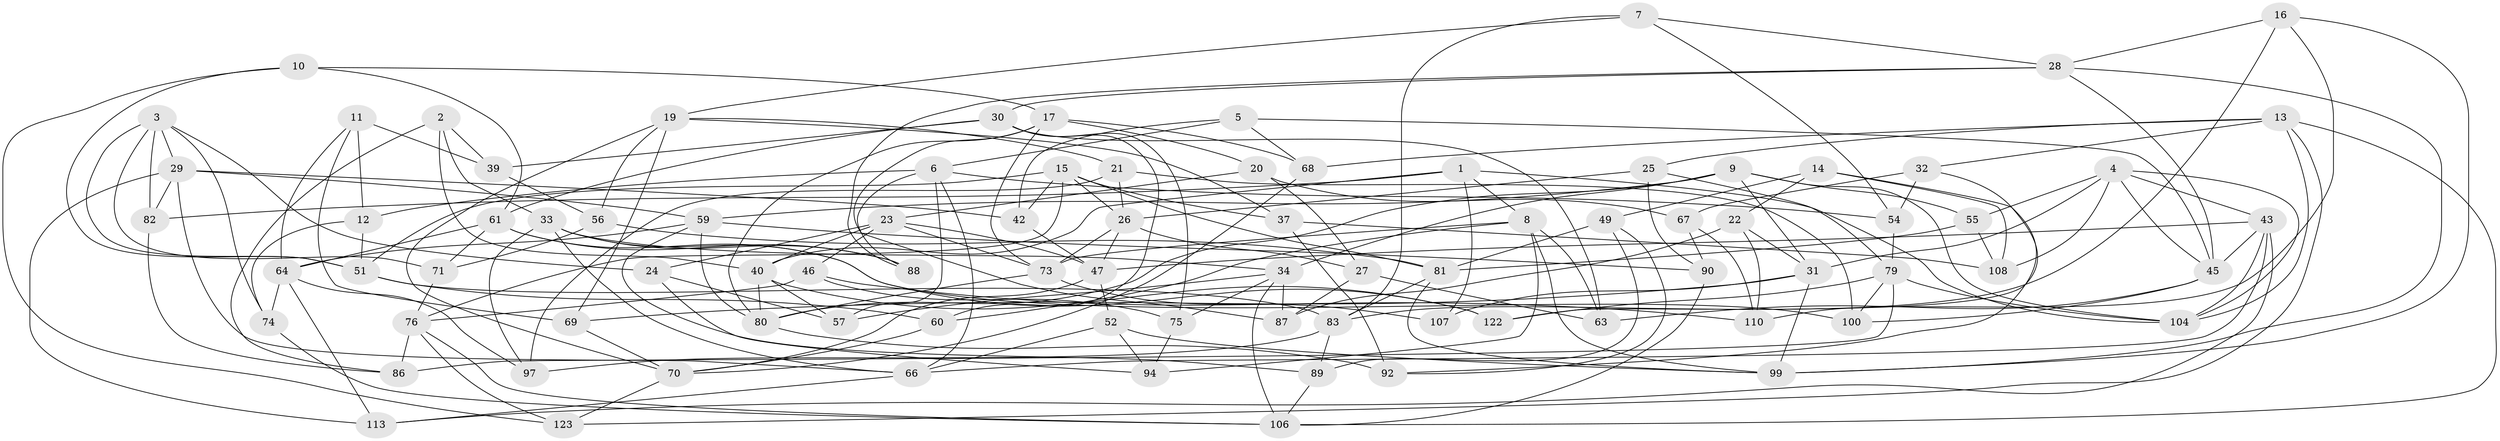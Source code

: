 // Generated by graph-tools (version 1.1) at 2025/24/03/03/25 07:24:30]
// undirected, 86 vertices, 208 edges
graph export_dot {
graph [start="1"]
  node [color=gray90,style=filled];
  1 [super="+109"];
  2;
  3 [super="+36"];
  4 [super="+96"];
  5;
  6 [super="+35"];
  7;
  8 [super="+18"];
  9 [super="+114"];
  10;
  11;
  12;
  13 [super="+84"];
  14;
  15 [super="+62"];
  16;
  17 [super="+48"];
  19 [super="+105"];
  20;
  21;
  22;
  23 [super="+103"];
  24;
  25;
  26 [super="+72"];
  27;
  28 [super="+41"];
  29 [super="+53"];
  30 [super="+58"];
  31 [super="+77"];
  32;
  33 [super="+38"];
  34 [super="+44"];
  37;
  39;
  40 [super="+85"];
  42;
  43 [super="+98"];
  45 [super="+50"];
  46;
  47 [super="+112"];
  49;
  51 [super="+65"];
  52;
  54;
  55;
  56;
  57;
  59 [super="+78"];
  60;
  61 [super="+121"];
  63;
  64 [super="+111"];
  66 [super="+118"];
  67;
  68;
  69;
  70 [super="+95"];
  71;
  73 [super="+102"];
  74;
  75;
  76 [super="+101"];
  79 [super="+93"];
  80 [super="+115"];
  81 [super="+116"];
  82;
  83 [super="+91"];
  86;
  87;
  88;
  89;
  90;
  92;
  94;
  97;
  99 [super="+120"];
  100;
  104 [super="+119"];
  106 [super="+117"];
  107;
  108;
  110;
  113;
  122;
  123;
  1 -- 82;
  1 -- 107 [weight=2];
  1 -- 104;
  1 -- 40;
  1 -- 8;
  2 -- 40;
  2 -- 39;
  2 -- 86;
  2 -- 33;
  3 -- 51;
  3 -- 71;
  3 -- 74;
  3 -- 24;
  3 -- 82;
  3 -- 29;
  4 -- 45;
  4 -- 108;
  4 -- 43;
  4 -- 104;
  4 -- 55;
  4 -- 31;
  5 -- 68;
  5 -- 6;
  5 -- 42;
  5 -- 45;
  6 -- 12;
  6 -- 88;
  6 -- 57;
  6 -- 54;
  6 -- 66;
  7 -- 28;
  7 -- 19;
  7 -- 54;
  7 -- 83;
  8 -- 60;
  8 -- 63;
  8 -- 94;
  8 -- 99;
  8 -- 73;
  9 -- 80;
  9 -- 31;
  9 -- 59;
  9 -- 55;
  9 -- 34;
  9 -- 104;
  10 -- 123;
  10 -- 61;
  10 -- 17;
  10 -- 51;
  11 -- 39;
  11 -- 12;
  11 -- 64;
  11 -- 69;
  12 -- 74;
  12 -- 51;
  13 -- 32;
  13 -- 123;
  13 -- 104;
  13 -- 25;
  13 -- 68;
  13 -- 106;
  14 -- 22;
  14 -- 92;
  14 -- 108;
  14 -- 49;
  15 -- 37;
  15 -- 42;
  15 -- 26;
  15 -- 76;
  15 -- 81;
  15 -- 51;
  16 -- 110;
  16 -- 99;
  16 -- 28;
  16 -- 83;
  17 -- 87;
  17 -- 68;
  17 -- 73;
  17 -- 80;
  17 -- 20;
  19 -- 69;
  19 -- 56;
  19 -- 21;
  19 -- 37;
  19 -- 70;
  20 -- 27;
  20 -- 67;
  20 -- 23;
  21 -- 26;
  21 -- 100;
  21 -- 97;
  22 -- 87;
  22 -- 110;
  22 -- 31;
  23 -- 24;
  23 -- 47;
  23 -- 40;
  23 -- 73;
  23 -- 46;
  24 -- 94;
  24 -- 57;
  25 -- 79;
  25 -- 90;
  25 -- 26;
  26 -- 27;
  26 -- 47;
  26 -- 73;
  27 -- 63;
  27 -- 87;
  28 -- 45;
  28 -- 88;
  28 -- 30;
  28 -- 99;
  29 -- 66;
  29 -- 82;
  29 -- 113;
  29 -- 42;
  29 -- 59;
  30 -- 60;
  30 -- 63;
  30 -- 75;
  30 -- 61;
  30 -- 39;
  31 -- 107;
  31 -- 69;
  31 -- 99;
  32 -- 122;
  32 -- 54;
  32 -- 67;
  33 -- 88;
  33 -- 122;
  33 -- 66;
  33 -- 34;
  33 -- 97;
  34 -- 57;
  34 -- 75;
  34 -- 87;
  34 -- 106;
  37 -- 108;
  37 -- 92;
  39 -- 56;
  40 -- 122;
  40 -- 57;
  40 -- 80;
  42 -- 47;
  43 -- 104;
  43 -- 47;
  43 -- 113;
  43 -- 45;
  43 -- 66;
  45 -- 100;
  45 -- 63;
  46 -- 75;
  46 -- 110;
  46 -- 76;
  47 -- 52;
  47 -- 70;
  49 -- 89;
  49 -- 92;
  49 -- 81;
  51 -- 60;
  51 -- 83;
  52 -- 94;
  52 -- 66;
  52 -- 99;
  54 -- 79;
  55 -- 108;
  55 -- 81;
  56 -- 71;
  56 -- 81;
  59 -- 89;
  59 -- 64;
  59 -- 90;
  59 -- 80;
  60 -- 70;
  61 -- 64;
  61 -- 88;
  61 -- 100;
  61 -- 71;
  64 -- 113;
  64 -- 97;
  64 -- 74;
  66 -- 113;
  67 -- 90;
  67 -- 110;
  68 -- 70;
  69 -- 70;
  70 -- 123;
  71 -- 76;
  73 -- 80;
  73 -- 107;
  74 -- 106;
  75 -- 94;
  76 -- 106;
  76 -- 123;
  76 -- 86;
  79 -- 104;
  79 -- 122;
  79 -- 100;
  79 -- 86;
  80 -- 92;
  81 -- 83;
  81 -- 99;
  82 -- 86;
  83 -- 97;
  83 -- 89;
  89 -- 106;
  90 -- 106;
}
